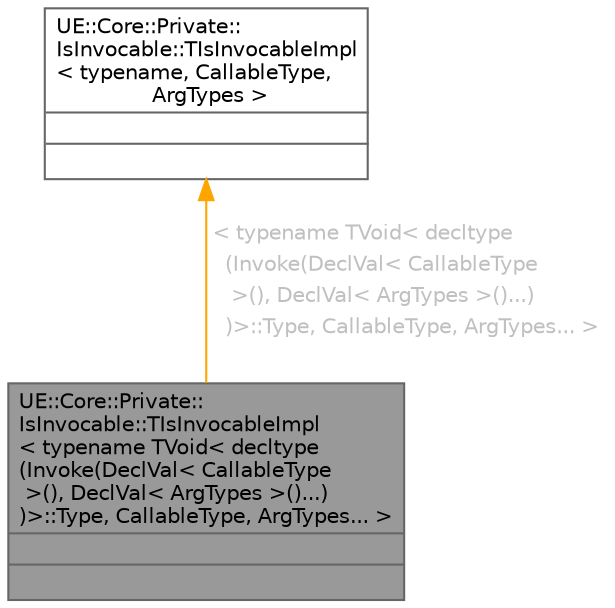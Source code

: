 digraph "UE::Core::Private::IsInvocable::TIsInvocableImpl&lt; typename TVoid&lt; decltype(Invoke(DeclVal&lt; CallableType &gt;(), DeclVal&lt; ArgTypes &gt;()...))&gt;::Type, CallableType, ArgTypes... &gt;"
{
 // INTERACTIVE_SVG=YES
 // LATEX_PDF_SIZE
  bgcolor="transparent";
  edge [fontname=Helvetica,fontsize=10,labelfontname=Helvetica,labelfontsize=10];
  node [fontname=Helvetica,fontsize=10,shape=box,height=0.2,width=0.4];
  Node1 [id="Node000001",shape=plain,label=<<TABLE CELLBORDER="0" BORDER="1"><TR><TD COLSPAN="2" CELLPADDING="1" CELLSPACING="0">UE::Core::Private::<BR ALIGN="LEFT"/>IsInvocable::TIsInvocableImpl<BR ALIGN="LEFT"/>&lt; typename TVoid&lt; decltype<BR ALIGN="LEFT"/>(Invoke(DeclVal&lt; CallableType<BR ALIGN="LEFT"/> &gt;(), DeclVal&lt; ArgTypes &gt;()...)<BR ALIGN="LEFT"/>)&gt;::Type, CallableType, ArgTypes... &gt;</TD></TR>
<HR/>
<TR><TD COLSPAN="2" CELLPADDING="1" CELLSPACING="0">&nbsp;</TD></TR>
<HR/>
<TR><TD COLSPAN="2" CELLPADDING="1" CELLSPACING="0">&nbsp;</TD></TR>
</TABLE>>
,height=0.2,width=0.4,color="gray40", fillcolor="grey60", style="filled", fontcolor="black",tooltip=" "];
  Node2 -> Node1 [id="edge1_Node000001_Node000002",dir="back",color="orange",style="solid",tooltip=" ",label=<<TABLE CELLBORDER="0" BORDER="0"><TR><TD VALIGN="top" ALIGN="LEFT" CELLPADDING="1" CELLSPACING="0">&lt; typename TVoid&lt; decltype</TD></TR>
<TR><TD VALIGN="top" ALIGN="LEFT" CELLPADDING="1" CELLSPACING="0">&nbsp;&nbsp;(Invoke(DeclVal&lt; CallableType</TD></TR>
<TR><TD VALIGN="top" ALIGN="LEFT" CELLPADDING="1" CELLSPACING="0">&nbsp;&nbsp; &gt;(), DeclVal&lt; ArgTypes &gt;()...)</TD></TR>
<TR><TD VALIGN="top" ALIGN="LEFT" CELLPADDING="1" CELLSPACING="0">&nbsp;&nbsp;)&gt;::Type, CallableType, ArgTypes... &gt;</TD></TR>
</TABLE>> ,fontcolor="grey" ];
  Node2 [id="Node000002",shape=plain,label=<<TABLE CELLBORDER="0" BORDER="1"><TR><TD COLSPAN="2" CELLPADDING="1" CELLSPACING="0">UE::Core::Private::<BR ALIGN="LEFT"/>IsInvocable::TIsInvocableImpl<BR ALIGN="LEFT"/>&lt; typename, CallableType,<BR ALIGN="LEFT"/> ArgTypes &gt;</TD></TR>
<HR/>
<TR><TD COLSPAN="2" CELLPADDING="1" CELLSPACING="0">&nbsp;</TD></TR>
<HR/>
<TR><TD COLSPAN="2" CELLPADDING="1" CELLSPACING="0">&nbsp;</TD></TR>
</TABLE>>
,height=0.2,width=0.4,color="gray40", fillcolor="white", style="filled",URL="$d2/dde/structUE_1_1Core_1_1Private_1_1IsInvocable_1_1TIsInvocableImpl.html",tooltip=" "];
}
